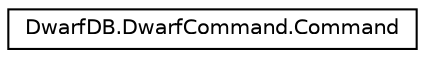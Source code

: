 digraph "Graphical Class Hierarchy"
{
  edge [fontname="Helvetica",fontsize="10",labelfontname="Helvetica",labelfontsize="10"];
  node [fontname="Helvetica",fontsize="10",shape=record];
  rankdir="LR";
  Node1 [label="DwarfDB.DwarfCommand.Command",height=0.2,width=0.4,color="black", fillcolor="white", style="filled",URL="$class_dwarf_d_b_1_1_dwarf_command_1_1_command.html",tooltip="Description of Command. "];
}
